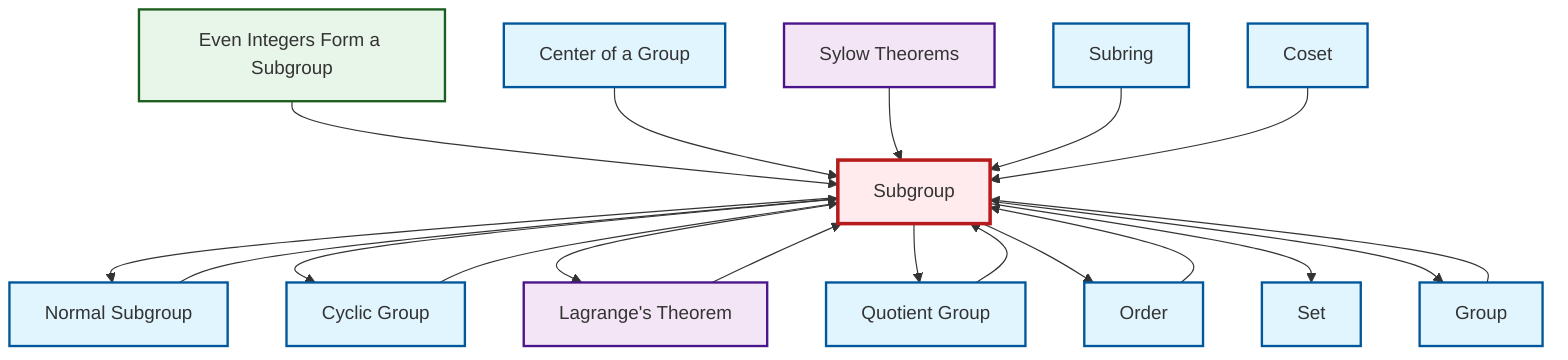 graph TD
    classDef definition fill:#e1f5fe,stroke:#01579b,stroke-width:2px
    classDef theorem fill:#f3e5f5,stroke:#4a148c,stroke-width:2px
    classDef axiom fill:#fff3e0,stroke:#e65100,stroke-width:2px
    classDef example fill:#e8f5e9,stroke:#1b5e20,stroke-width:2px
    classDef current fill:#ffebee,stroke:#b71c1c,stroke-width:3px
    def-subgroup["Subgroup"]:::definition
    def-center-of-group["Center of a Group"]:::definition
    def-coset["Coset"]:::definition
    def-normal-subgroup["Normal Subgroup"]:::definition
    def-subring["Subring"]:::definition
    thm-lagrange["Lagrange's Theorem"]:::theorem
    def-group["Group"]:::definition
    def-quotient-group["Quotient Group"]:::definition
    thm-sylow["Sylow Theorems"]:::theorem
    ex-even-integers-subgroup["Even Integers Form a Subgroup"]:::example
    def-cyclic-group["Cyclic Group"]:::definition
    def-order["Order"]:::definition
    def-set["Set"]:::definition
    ex-even-integers-subgroup --> def-subgroup
    def-center-of-group --> def-subgroup
    def-subgroup --> def-normal-subgroup
    def-normal-subgroup --> def-subgroup
    def-group --> def-subgroup
    def-subgroup --> def-cyclic-group
    def-subgroup --> thm-lagrange
    thm-sylow --> def-subgroup
    def-cyclic-group --> def-subgroup
    def-subgroup --> def-quotient-group
    def-subring --> def-subgroup
    thm-lagrange --> def-subgroup
    def-subgroup --> def-order
    def-order --> def-subgroup
    def-subgroup --> def-set
    def-subgroup --> def-group
    def-coset --> def-subgroup
    def-quotient-group --> def-subgroup
    class def-subgroup current